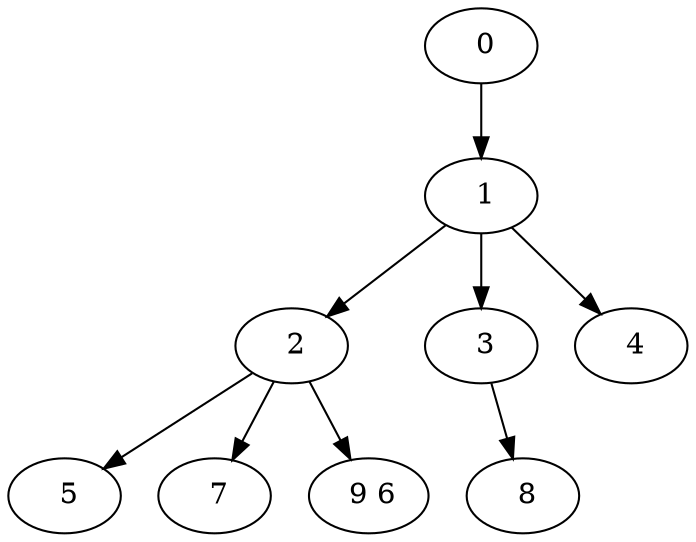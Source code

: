 digraph mytree {
" 0" -> " 1";
" 1" -> " 2";
" 1" -> " 3";
" 1" -> " 4";
" 2" -> " 5";
" 2" -> " 7";
" 2" -> " 9 6";
" 3" -> " 8";
" 4";
" 5";
" 7";
" 9 6";
" 8";
}
